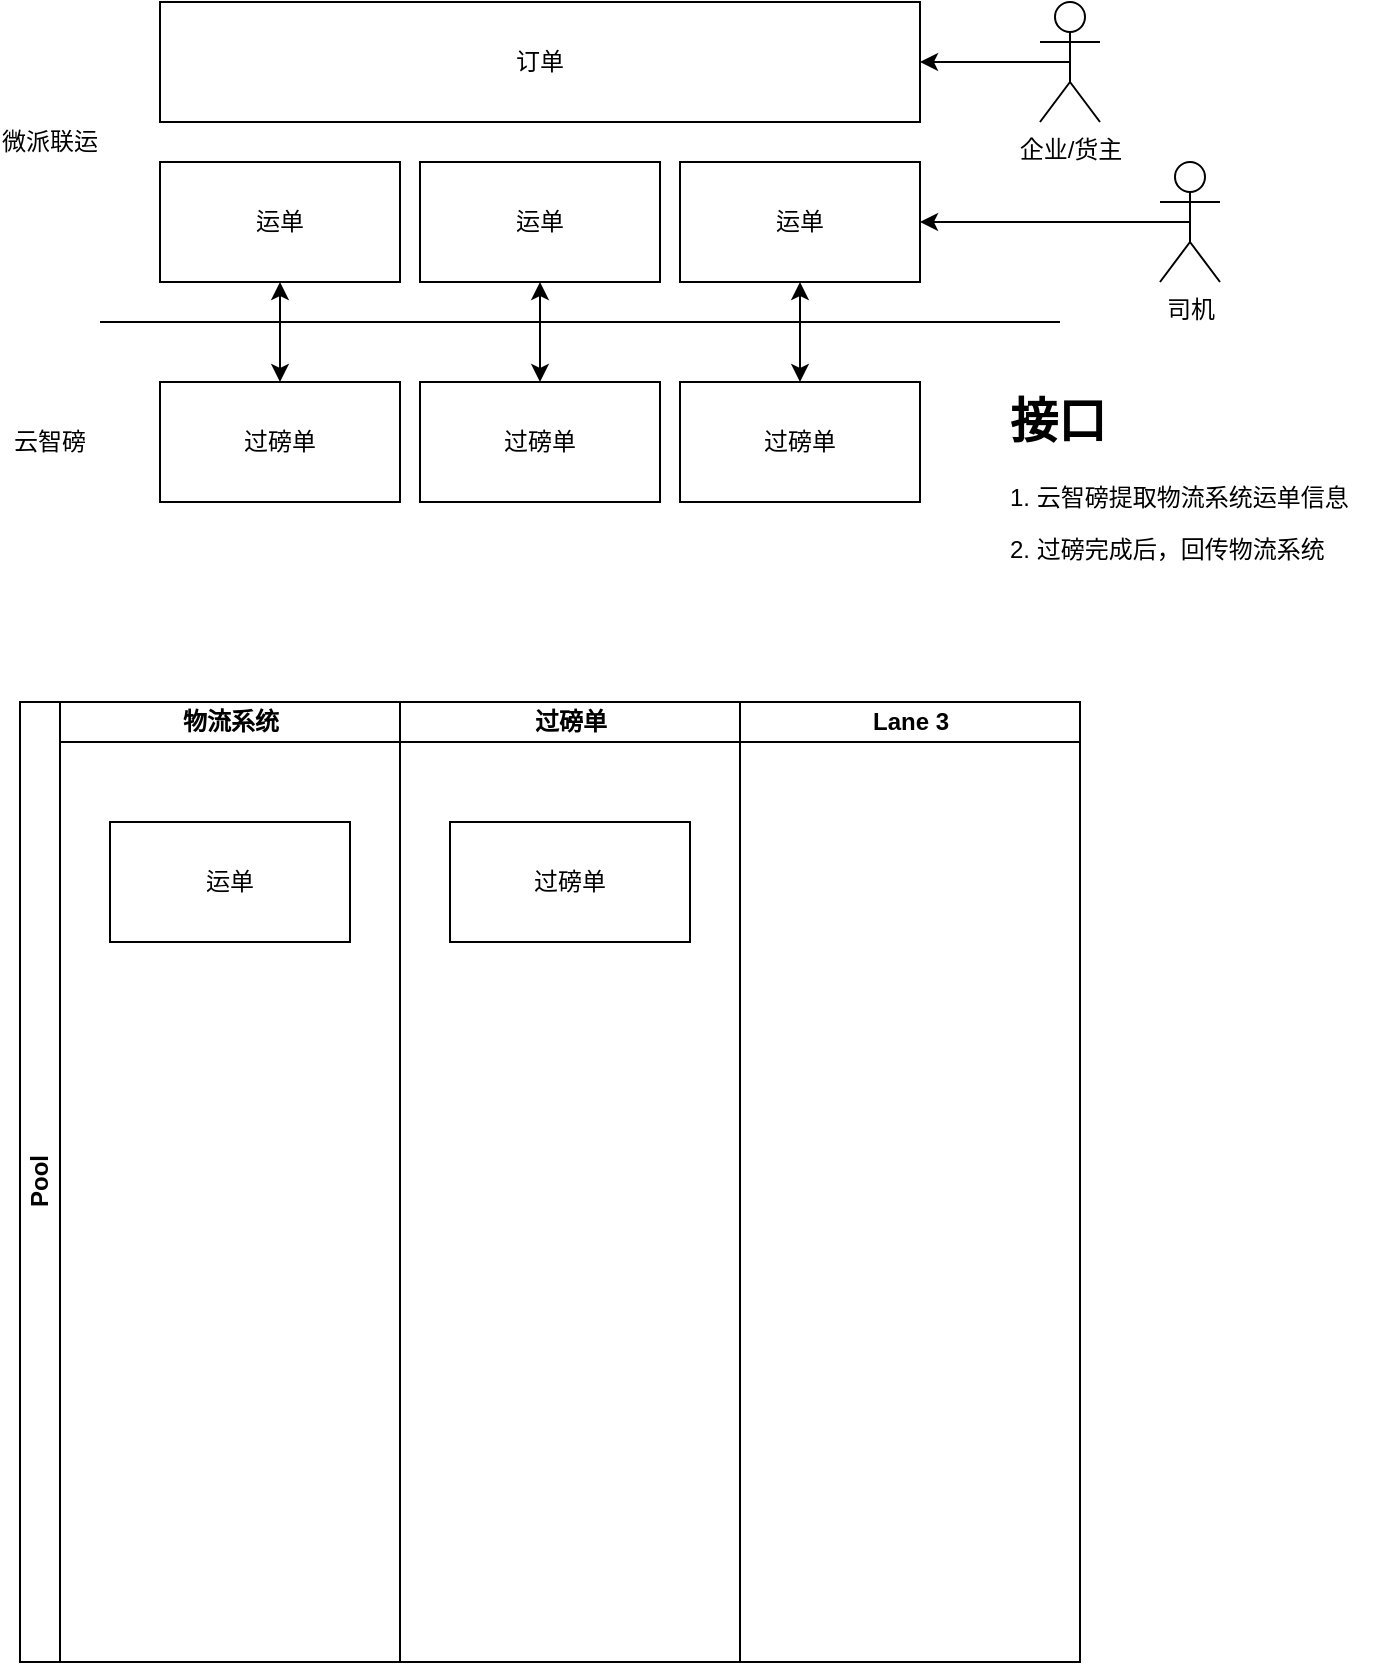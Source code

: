 <mxfile version="13.8.5" type="github">
  <diagram id="J1KZAvtNiffS87ceZdx8" name="第 1 页">
    <mxGraphModel dx="906" dy="623" grid="1" gridSize="10" guides="1" tooltips="1" connect="1" arrows="1" fold="1" page="1" pageScale="1" pageWidth="827" pageHeight="1169" math="0" shadow="0">
      <root>
        <mxCell id="0" />
        <mxCell id="1" parent="0" />
        <mxCell id="F979-E6iUQ5ilNzPUMvw-2" value="订单" style="rounded=0;whiteSpace=wrap;html=1;" vertex="1" parent="1">
          <mxGeometry x="140" y="110" width="380" height="60" as="geometry" />
        </mxCell>
        <mxCell id="F979-E6iUQ5ilNzPUMvw-3" value="运单" style="rounded=0;whiteSpace=wrap;html=1;" vertex="1" parent="1">
          <mxGeometry x="140" y="190" width="120" height="60" as="geometry" />
        </mxCell>
        <mxCell id="F979-E6iUQ5ilNzPUMvw-5" value="" style="endArrow=none;html=1;" edge="1" parent="1">
          <mxGeometry width="50" height="50" relative="1" as="geometry">
            <mxPoint x="110" y="270" as="sourcePoint" />
            <mxPoint x="590" y="270" as="targetPoint" />
          </mxGeometry>
        </mxCell>
        <mxCell id="F979-E6iUQ5ilNzPUMvw-6" value="过磅单" style="rounded=0;whiteSpace=wrap;html=1;" vertex="1" parent="1">
          <mxGeometry x="140" y="300" width="120" height="60" as="geometry" />
        </mxCell>
        <mxCell id="F979-E6iUQ5ilNzPUMvw-10" style="edgeStyle=orthogonalEdgeStyle;rounded=0;orthogonalLoop=1;jettySize=auto;html=1;exitX=0.5;exitY=0.5;exitDx=0;exitDy=0;exitPerimeter=0;entryX=1;entryY=0.5;entryDx=0;entryDy=0;" edge="1" parent="1" source="F979-E6iUQ5ilNzPUMvw-7">
          <mxGeometry relative="1" as="geometry">
            <mxPoint x="520" y="220" as="targetPoint" />
          </mxGeometry>
        </mxCell>
        <mxCell id="F979-E6iUQ5ilNzPUMvw-7" value="司机" style="shape=umlActor;verticalLabelPosition=bottom;verticalAlign=top;html=1;outlineConnect=0;" vertex="1" parent="1">
          <mxGeometry x="640" y="190" width="30" height="60" as="geometry" />
        </mxCell>
        <mxCell id="F979-E6iUQ5ilNzPUMvw-12" style="edgeStyle=orthogonalEdgeStyle;rounded=0;orthogonalLoop=1;jettySize=auto;html=1;exitX=0.5;exitY=0.5;exitDx=0;exitDy=0;exitPerimeter=0;entryX=1;entryY=0.5;entryDx=0;entryDy=0;" edge="1" parent="1" source="F979-E6iUQ5ilNzPUMvw-8" target="F979-E6iUQ5ilNzPUMvw-2">
          <mxGeometry relative="1" as="geometry" />
        </mxCell>
        <mxCell id="F979-E6iUQ5ilNzPUMvw-8" value="企业/货主" style="shape=umlActor;verticalLabelPosition=bottom;verticalAlign=top;html=1;outlineConnect=0;" vertex="1" parent="1">
          <mxGeometry x="580" y="110" width="30" height="60" as="geometry" />
        </mxCell>
        <mxCell id="F979-E6iUQ5ilNzPUMvw-17" value="" style="endArrow=classic;startArrow=classic;html=1;entryX=0.5;entryY=0;entryDx=0;entryDy=0;" edge="1" parent="1" source="F979-E6iUQ5ilNzPUMvw-3" target="F979-E6iUQ5ilNzPUMvw-6">
          <mxGeometry width="50" height="50" relative="1" as="geometry">
            <mxPoint x="200" y="300" as="sourcePoint" />
            <mxPoint x="200" y="320.711" as="targetPoint" />
          </mxGeometry>
        </mxCell>
        <mxCell id="F979-E6iUQ5ilNzPUMvw-18" value="运单" style="rounded=0;whiteSpace=wrap;html=1;" vertex="1" parent="1">
          <mxGeometry x="270" y="190" width="120" height="60" as="geometry" />
        </mxCell>
        <mxCell id="F979-E6iUQ5ilNzPUMvw-19" value="过磅单" style="rounded=0;whiteSpace=wrap;html=1;" vertex="1" parent="1">
          <mxGeometry x="270" y="300" width="120" height="60" as="geometry" />
        </mxCell>
        <mxCell id="F979-E6iUQ5ilNzPUMvw-20" value="" style="endArrow=classic;startArrow=classic;html=1;entryX=0.5;entryY=0;entryDx=0;entryDy=0;" edge="1" parent="1" source="F979-E6iUQ5ilNzPUMvw-18" target="F979-E6iUQ5ilNzPUMvw-19">
          <mxGeometry width="50" height="50" relative="1" as="geometry">
            <mxPoint x="330" y="300" as="sourcePoint" />
            <mxPoint x="330" y="320.711" as="targetPoint" />
          </mxGeometry>
        </mxCell>
        <mxCell id="F979-E6iUQ5ilNzPUMvw-21" value="运单" style="rounded=0;whiteSpace=wrap;html=1;" vertex="1" parent="1">
          <mxGeometry x="400" y="190" width="120" height="60" as="geometry" />
        </mxCell>
        <mxCell id="F979-E6iUQ5ilNzPUMvw-22" value="过磅单" style="rounded=0;whiteSpace=wrap;html=1;" vertex="1" parent="1">
          <mxGeometry x="400" y="300" width="120" height="60" as="geometry" />
        </mxCell>
        <mxCell id="F979-E6iUQ5ilNzPUMvw-23" value="" style="endArrow=classic;startArrow=classic;html=1;entryX=0.5;entryY=0;entryDx=0;entryDy=0;" edge="1" parent="1" source="F979-E6iUQ5ilNzPUMvw-21" target="F979-E6iUQ5ilNzPUMvw-22">
          <mxGeometry width="50" height="50" relative="1" as="geometry">
            <mxPoint x="460" y="300" as="sourcePoint" />
            <mxPoint x="460" y="320.711" as="targetPoint" />
          </mxGeometry>
        </mxCell>
        <mxCell id="F979-E6iUQ5ilNzPUMvw-24" value="&lt;h1&gt;接口&lt;/h1&gt;&lt;p&gt;1.&amp;nbsp;&lt;span&gt;云智磅提取物流系统运单信息&lt;/span&gt;&lt;/p&gt;&lt;p&gt;&lt;span&gt;2. 过磅完成后，回传物流系统&lt;/span&gt;&lt;/p&gt;" style="text;html=1;strokeColor=none;fillColor=none;spacing=5;spacingTop=-20;whiteSpace=wrap;overflow=hidden;rounded=0;" vertex="1" parent="1">
          <mxGeometry x="560" y="300" width="190" height="120" as="geometry" />
        </mxCell>
        <mxCell id="F979-E6iUQ5ilNzPUMvw-25" value="微派联运" style="text;html=1;strokeColor=none;fillColor=none;align=center;verticalAlign=middle;whiteSpace=wrap;rounded=0;" vertex="1" parent="1">
          <mxGeometry x="60" y="160" width="50" height="40" as="geometry" />
        </mxCell>
        <mxCell id="F979-E6iUQ5ilNzPUMvw-27" value="云智磅" style="text;html=1;strokeColor=none;fillColor=none;align=center;verticalAlign=middle;whiteSpace=wrap;rounded=0;" vertex="1" parent="1">
          <mxGeometry x="60" y="310" width="50" height="40" as="geometry" />
        </mxCell>
        <mxCell id="F979-E6iUQ5ilNzPUMvw-53" value="Pool" style="swimlane;html=1;childLayout=stackLayout;resizeParent=1;resizeParentMax=0;startSize=20;horizontal=0;horizontalStack=1;" vertex="1" parent="1">
          <mxGeometry x="70" y="460" width="530" height="480" as="geometry" />
        </mxCell>
        <mxCell id="F979-E6iUQ5ilNzPUMvw-54" value="物流系统" style="swimlane;html=1;startSize=20;" vertex="1" parent="F979-E6iUQ5ilNzPUMvw-53">
          <mxGeometry x="20" width="170" height="480" as="geometry" />
        </mxCell>
        <mxCell id="F979-E6iUQ5ilNzPUMvw-59" value="运单" style="rounded=0;whiteSpace=wrap;html=1;" vertex="1" parent="F979-E6iUQ5ilNzPUMvw-54">
          <mxGeometry x="25" y="60" width="120" height="60" as="geometry" />
        </mxCell>
        <mxCell id="F979-E6iUQ5ilNzPUMvw-55" value="过磅单" style="swimlane;html=1;startSize=20;" vertex="1" parent="F979-E6iUQ5ilNzPUMvw-53">
          <mxGeometry x="190" width="170" height="480" as="geometry" />
        </mxCell>
        <mxCell id="F979-E6iUQ5ilNzPUMvw-60" value="过磅单" style="rounded=0;whiteSpace=wrap;html=1;" vertex="1" parent="F979-E6iUQ5ilNzPUMvw-55">
          <mxGeometry x="25" y="60" width="120" height="60" as="geometry" />
        </mxCell>
        <mxCell id="F979-E6iUQ5ilNzPUMvw-56" value="Lane 3" style="swimlane;html=1;startSize=20;" vertex="1" parent="F979-E6iUQ5ilNzPUMvw-53">
          <mxGeometry x="360" width="170" height="480" as="geometry" />
        </mxCell>
      </root>
    </mxGraphModel>
  </diagram>
</mxfile>
